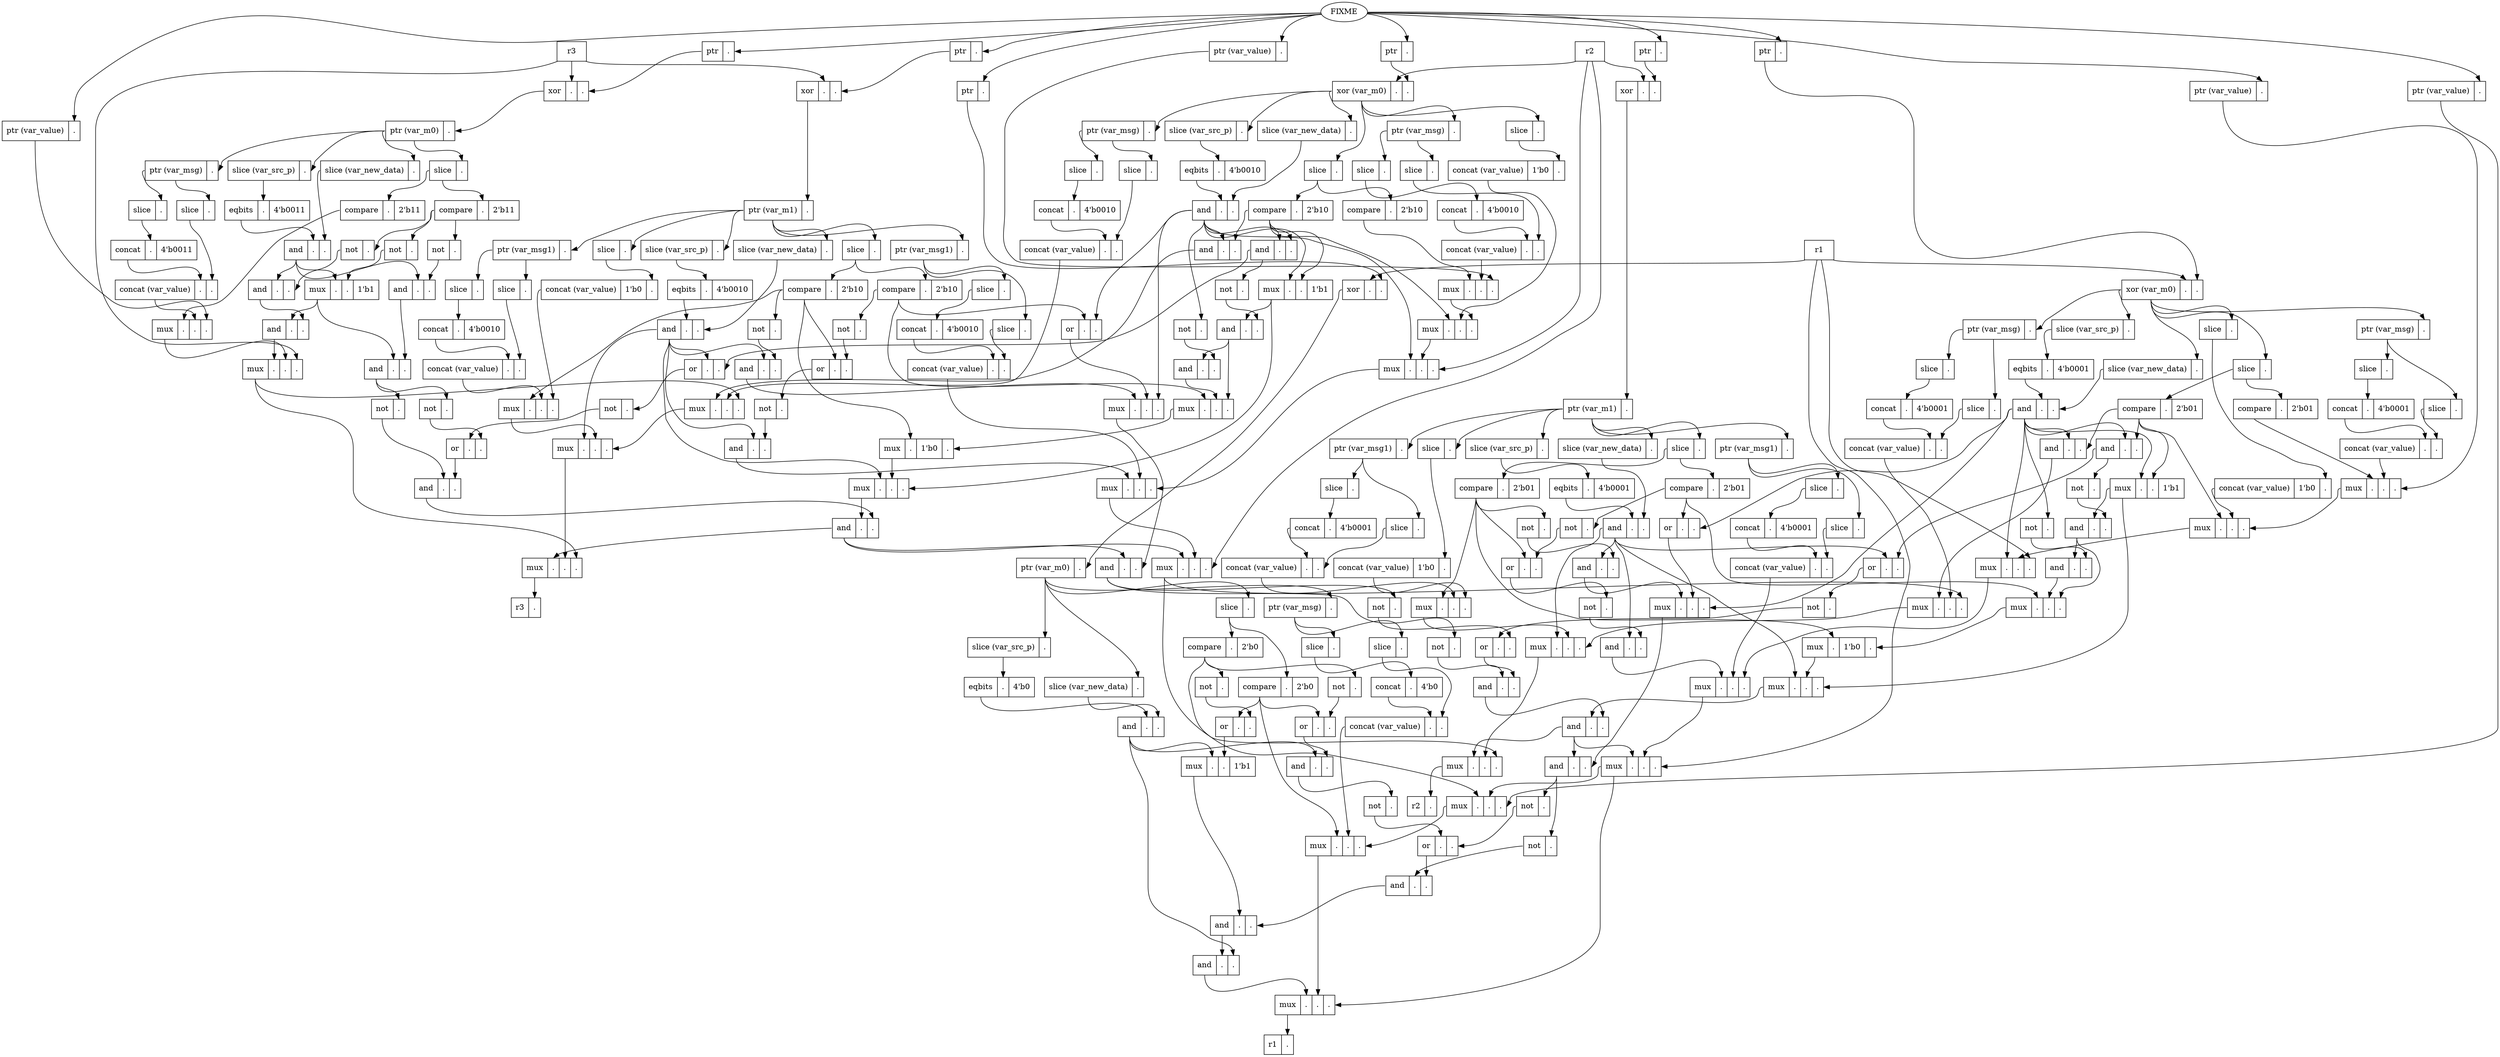 digraph NoC {
N1 [label="<hd> r1", shape="record"]
N1:hd -> N310:f0
FIXME:out -> N309:f0
N309 [label="<hd> ptr|<f0> .", shape="record"]
N309:hd -> N310:f1
N310 [label="<hd> xor|<f0> .|<f1> .", shape="record"]
N310:hd -> N316:f0
N316 [label="<hd> ptr (var_m0)|<f0> .", shape="record"]
N316:hd -> N344:f0
N344 [label="<hd> slice (var_src_p)|<f0> .", shape="record"]
N344:hd -> N345:f0
N345 [label="<hd> eqbits|<f0> .|<f1> 4'b0", shape="record"]
N345:hd -> N347:f0
N316:hd -> N340:f0
N340 [label="<hd> slice (var_new_data)|<f0> .", shape="record"]
N340:hd -> N347:f1
N347 [label="<hd> and|<f0> .|<f1> .", shape="record"]
N347:hd -> N388:f0
N316:hd -> N318:f0
N318 [label="<hd> slice|<f0> .", shape="record"]
N318:hd -> N335:f0
N335 [label="<hd> compare|<f0> .|<f1> 2'b0", shape="record"]
N335:hd -> N383:f0
N318:hd -> N321:f0
N321 [label="<hd> compare|<f0> .|<f1> 2'b0", shape="record"]
N321:hd -> N381:f0
N381 [label="<hd> not|<f0> .", shape="record"]
N381:hd -> N383:f1
N383 [label="<hd> or|<f0> .|<f1> .", shape="record"]
N383:hd -> N388:f1
N388 [label="<hd> mux|<f0> .|<f1> .|<f2> 1'b1", shape="record"]
N388:hd -> N391:f0
N13 [label="<hd> r2", shape="record"]
N13:hd -> N14:f0
FIXME:out -> N12:f0
N12 [label="<hd> ptr|<f0> .", shape="record"]
N12:hd -> N14:f1
N14 [label="<hd> xor|<f0> .|<f1> .", shape="record"]
N14:hd -> N64:f0
N64 [label="<hd> ptr (var_m1)|<f0> .", shape="record"]
N64:hd -> N94:f0
N94 [label="<hd> slice (var_src_p)|<f0> .", shape="record"]
N94:hd -> N95:f0
N95 [label="<hd> eqbits|<f0> .|<f1> 4'b0001", shape="record"]
N95:hd -> N97:f0
N64:hd -> N90:f0
N90 [label="<hd> slice (var_new_data)|<f0> .", shape="record"]
N90:hd -> N97:f1
N97 [label="<hd> and|<f0> .|<f1> .", shape="record"]
N97:hd -> N301:f0
N64:hd -> N77:f0
N77 [label="<hd> slice|<f0> .", shape="record"]
N77:hd -> N85:f0
N85 [label="<hd> compare|<f0> .|<f1> 2'b01", shape="record"]
N85:hd -> N297:f0
N77:hd -> N80:f0
N80 [label="<hd> compare|<f0> .|<f1> 2'b01", shape="record"]
N80:hd -> N293:f0
N1:hd -> N21:f0
FIXME:out -> N19:f0
N19 [label="<hd> ptr|<f0> .", shape="record"]
N19:hd -> N21:f1
N21 [label="<hd> xor (var_m0)|<f0> .|<f1> .", shape="record"]
N21:hd -> N56:f0
N56 [label="<hd> slice (var_src_p)|<f0> .", shape="record"]
N56:hd -> N57:f0
N57 [label="<hd> eqbits|<f0> .|<f1> 4'b0001", shape="record"]
N57:hd -> N59:f0
N21:hd -> N52:f0
N52 [label="<hd> slice (var_new_data)|<f0> .", shape="record"]
N52:hd -> N59:f1
N59 [label="<hd> and|<f0> .|<f1> .", shape="record"]
N59:hd -> N278:f0
N21:hd -> N33:f0
N33 [label="<hd> slice|<f0> .", shape="record"]
N33:hd -> N47:f0
N47 [label="<hd> compare|<f0> .|<f1> 2'b01", shape="record"]
N47:hd -> N278:f1
N278 [label="<hd> mux|<f0> .|<f1> .|<f2> 1'b1", shape="record"]
N278:hd -> N284:f0
N59:hd -> N260:f0
N47:hd -> N260:f1
N260 [label="<hd> and|<f0> .|<f1> .", shape="record"]
N260:hd -> N282:f0
N282 [label="<hd> not|<f0> .", shape="record"]
N282:hd -> N284:f1
N284 [label="<hd> and|<f0> .|<f1> .", shape="record"]
N284:hd -> N291:f0
N59:hd -> N289:f0
N289 [label="<hd> not|<f0> .", shape="record"]
N289:hd -> N291:f1
N291 [label="<hd> and|<f0> .|<f1> .", shape="record"]
N291:hd -> N293:f1
N284:hd -> N293:f2
N293 [label="<hd> mux|<f0> .|<f1> .|<f2> .", shape="record"]
N293:hd -> N297:f2
N297 [label="<hd> mux|<f0> .|<f1> 1'b0|<f2> .", shape="record"]
N297:hd -> N301:f1
N278:hd -> N301:f2
N301 [label="<hd> mux|<f0> .|<f1> .|<f2> .", shape="record"]
N301:hd -> N305:f0
N121 [label="<hd> r3", shape="record"]
N121:hd -> N122:f0
FIXME:out -> N120:f0
N120 [label="<hd> ptr|<f0> .", shape="record"]
N120:hd -> N122:f1
N122 [label="<hd> xor|<f0> .|<f1> .", shape="record"]
N122:hd -> N125:f0
N125 [label="<hd> ptr (var_m1)|<f0> .", shape="record"]
N125:hd -> N146:f0
N146 [label="<hd> slice (var_src_p)|<f0> .", shape="record"]
N146:hd -> N147:f0
N147 [label="<hd> eqbits|<f0> .|<f1> 4'b0010", shape="record"]
N147:hd -> N149:f0
N125:hd -> N140:f0
N140 [label="<hd> slice (var_new_data)|<f0> .", shape="record"]
N140:hd -> N149:f1
N149 [label="<hd> and|<f0> .|<f1> .", shape="record"]
N149:hd -> N246:f0
N125:hd -> N127:f0
N127 [label="<hd> slice|<f0> .", shape="record"]
N127:hd -> N136:f0
N136 [label="<hd> compare|<f0> .|<f1> 2'b10", shape="record"]
N136:hd -> N243:f0
N127:hd -> N130:f0
N130 [label="<hd> compare|<f0> .|<f1> 2'b10", shape="record"]
N130:hd -> N239:f0
N13:hd -> N104:f0
FIXME:out -> N102:f0
N102 [label="<hd> ptr|<f0> .", shape="record"]
N102:hd -> N104:f1
N104 [label="<hd> xor (var_m0)|<f0> .|<f1> .", shape="record"]
N104:hd -> N112:f0
N112 [label="<hd> slice (var_src_p)|<f0> .", shape="record"]
N112:hd -> N113:f0
N113 [label="<hd> eqbits|<f0> .|<f1> 4'b0010", shape="record"]
N113:hd -> N115:f0
N104:hd -> N107:f0
N107 [label="<hd> slice (var_new_data)|<f0> .", shape="record"]
N107:hd -> N115:f1
N115 [label="<hd> and|<f0> .|<f1> .", shape="record"]
N115:hd -> N225:f0
N104:hd -> N201:f0
N201 [label="<hd> slice|<f0> .", shape="record"]
N201:hd -> N204:f0
N204 [label="<hd> compare|<f0> .|<f1> 2'b10", shape="record"]
N204:hd -> N225:f1
N225 [label="<hd> mux|<f0> .|<f1> .|<f2> 1'b1", shape="record"]
N225:hd -> N231:f0
N115:hd -> N207:f0
N204:hd -> N207:f1
N207 [label="<hd> and|<f0> .|<f1> .", shape="record"]
N207:hd -> N229:f0
N229 [label="<hd> not|<f0> .", shape="record"]
N229:hd -> N231:f1
N231 [label="<hd> and|<f0> .|<f1> .", shape="record"]
N231:hd -> N237:f0
N115:hd -> N235:f0
N235 [label="<hd> not|<f0> .", shape="record"]
N235:hd -> N237:f1
N237 [label="<hd> and|<f0> .|<f1> .", shape="record"]
N237:hd -> N239:f1
N231:hd -> N239:f2
N239 [label="<hd> mux|<f0> .|<f1> .|<f2> .", shape="record"]
N239:hd -> N243:f2
N243 [label="<hd> mux|<f0> .|<f1> 1'b0|<f2> .", shape="record"]
N243:hd -> N246:f1
N225:hd -> N246:f2
N246 [label="<hd> mux|<f0> .|<f1> .|<f2> .", shape="record"]
N246:hd -> N251:f0
N121:hd -> N158:f0
FIXME:out -> N157:f0
N157 [label="<hd> ptr|<f0> .", shape="record"]
N157:hd -> N158:f1
N158 [label="<hd> xor|<f0> .|<f1> .", shape="record"]
N158:hd -> N159:f0
N159 [label="<hd> ptr (var_m0)|<f0> .", shape="record"]
N159:hd -> N174:f0
N174 [label="<hd> slice (var_src_p)|<f0> .", shape="record"]
N174:hd -> N175:f0
N175 [label="<hd> eqbits|<f0> .|<f1> 4'b0011", shape="record"]
N175:hd -> N177:f0
N159:hd -> N169:f0
N169 [label="<hd> slice (var_new_data)|<f0> .", shape="record"]
N169:hd -> N177:f1
N177 [label="<hd> and|<f0> .|<f1> .", shape="record"]
N177:hd -> N191:f0
N159:hd -> N161:f0
N161 [label="<hd> slice|<f0> .", shape="record"]
N161:hd -> N164:f0
N164 [label="<hd> compare|<f0> .|<f1> 2'b11", shape="record"]
N164:hd -> N184:f0
N184 [label="<hd> not|<f0> .", shape="record"]
N184:hd -> N191:f1
N191 [label="<hd> mux|<f0> .|<f1> .|<f2> 1'b1", shape="record"]
N191:hd -> N193:f0
N177:hd -> N180:f0
N164:hd -> N166:f0
N166 [label="<hd> not|<f0> .", shape="record"]
N166:hd -> N180:f1
N180 [label="<hd> and|<f0> .|<f1> .", shape="record"]
N180:hd -> N193:f1
N193 [label="<hd> and|<f0> .|<f1> .", shape="record"]
N193:hd -> N217:f0
N217 [label="<hd> not|<f0> .", shape="record"]
N217:hd -> N220:f0
N149:hd -> N209:f0
N207:hd -> N209:f1
N209 [label="<hd> or|<f0> .|<f1> .", shape="record"]
N209:hd -> N211:f0
N211 [label="<hd> not|<f0> .", shape="record"]
N211:hd -> N213:f0
N193:hd -> N197:f0
N197 [label="<hd> not|<f0> .", shape="record"]
N197:hd -> N213:f1
N213 [label="<hd> or|<f0> .|<f1> .", shape="record"]
N213:hd -> N220:f1
N220 [label="<hd> and|<f0> .|<f1> .", shape="record"]
N220:hd -> N251:f1
N251 [label="<hd> and|<f0> .|<f1> .", shape="record"]
N251:hd -> N253:f0
N149:hd -> N150:f0
N136:hd -> N137:f0
N137 [label="<hd> not|<f0> .", shape="record"]
N137:hd -> N150:f1
N150 [label="<hd> and|<f0> .|<f1> .", shape="record"]
N150:hd -> N153:f0
N130:hd -> N132:f0
N115:hd -> N132:f1
N132 [label="<hd> or|<f0> .|<f1> .", shape="record"]
N132:hd -> N153:f1
N115:hd -> N153:f2
N153 [label="<hd> mux|<f0> .|<f1> .|<f2> .", shape="record"]
N153:hd -> N253:f1
N253 [label="<hd> and|<f0> .|<f1> .", shape="record"]
N253:hd -> N270:f0
N270 [label="<hd> not|<f0> .", shape="record"]
N270:hd -> N273:f0
N97:hd -> N262:f0
N260:hd -> N262:f1
N262 [label="<hd> or|<f0> .|<f1> .", shape="record"]
N262:hd -> N264:f0
N264 [label="<hd> not|<f0> .", shape="record"]
N264:hd -> N266:f0
N253:hd -> N257:f0
N257 [label="<hd> not|<f0> .", shape="record"]
N257:hd -> N266:f1
N266 [label="<hd> or|<f0> .|<f1> .", shape="record"]
N266:hd -> N273:f1
N273 [label="<hd> and|<f0> .|<f1> .", shape="record"]
N273:hd -> N305:f1
N305 [label="<hd> and|<f0> .|<f1> .", shape="record"]
N305:hd -> N356:f0
N97:hd -> N351:f0
N85:hd -> N350:f0
N350 [label="<hd> not|<f0> .", shape="record"]
N350:hd -> N351:f1
N351 [label="<hd> and|<f0> .|<f1> .", shape="record"]
N351:hd -> N354:f0
N80:hd -> N349:f0
N59:hd -> N349:f1
N349 [label="<hd> or|<f0> .|<f1> .", shape="record"]
N349:hd -> N354:f1
N59:hd -> N354:f2
N354 [label="<hd> mux|<f0> .|<f1> .|<f2> .", shape="record"]
N354:hd -> N356:f1
N356 [label="<hd> and|<f0> .|<f1> .", shape="record"]
N356:hd -> N374:f0
N374 [label="<hd> not|<f0> .", shape="record"]
N374:hd -> N377:f0
N347:hd -> N366:f0
N335:hd -> N364:f0
N321:hd -> N362:f0
N362 [label="<hd> not|<f0> .", shape="record"]
N362:hd -> N364:f1
N364 [label="<hd> or|<f0> .|<f1> .", shape="record"]
N364:hd -> N366:f1
N366 [label="<hd> and|<f0> .|<f1> .", shape="record"]
N366:hd -> N368:f0
N368 [label="<hd> not|<f0> .", shape="record"]
N368:hd -> N370:f0
N356:hd -> N360:f0
N360 [label="<hd> not|<f0> .", shape="record"]
N360:hd -> N370:f1
N370 [label="<hd> or|<f0> .|<f1> .", shape="record"]
N370:hd -> N377:f1
N377 [label="<hd> and|<f0> .|<f1> .", shape="record"]
N377:hd -> N391:f1
N391 [label="<hd> and|<f0> .|<f1> .", shape="record"]
N391:hd -> N392:f0
N347:hd -> N392:f1
N392 [label="<hd> and|<f0> .|<f1> .", shape="record"]
N392:hd -> N395:f0
N335:hd -> N337:f0
N316:hd -> N324:f0
N324 [label="<hd> ptr (var_msg)|<f0> .", shape="record"]
N324:hd -> N328:f0
N328 [label="<hd> slice|<f0> .", shape="record"]
N328:hd -> N329:f0
N329 [label="<hd> concat|<f0> .|<f1> 4'b0", shape="record"]
N329:hd -> N331:f0
N324:hd -> N325:f0
N325 [label="<hd> slice|<f0> .", shape="record"]
N325:hd -> N331:f1
N331 [label="<hd> concat (var_value)|<f0> .|<f1> .", shape="record"]
N331:hd -> N337:f1
N321:hd -> N323:f0
N305:hd -> N307:f0
N97:hd -> N98:f0
N85:hd -> N86:f0
N80:hd -> N81:f0
N81 [label="<hd> not|<f0> .", shape="record"]
N81:hd -> N86:f1
N86 [label="<hd> or|<f0> .|<f1> .", shape="record"]
N86:hd -> N87:f0
N87 [label="<hd> not|<f0> .", shape="record"]
N87:hd -> N98:f1
N98 [label="<hd> and|<f0> .|<f1> .", shape="record"]
N98:hd -> N100:f0
N64:hd -> N65:f0
N65 [label="<hd> ptr (var_msg1)|<f0> .", shape="record"]
N65:hd -> N70:f0
N70 [label="<hd> slice|<f0> .", shape="record"]
N70:hd -> N71:f0
N71 [label="<hd> concat|<f0> .|<f1> 4'b0001", shape="record"]
N71:hd -> N73:f0
N65:hd -> N66:f0
N66 [label="<hd> slice|<f0> .", shape="record"]
N66:hd -> N73:f1
N73 [label="<hd> concat (var_value)|<f0> .|<f1> .", shape="record"]
N73:hd -> N100:f1
N59:hd -> N61:f0
N47:hd -> N49:f0
N21:hd -> N40:f0
N40 [label="<hd> slice|<f0> .", shape="record"]
N40:hd -> N43:f1
N43 [label="<hd> concat (var_value)|<f0> 1'b0|<f1> .", shape="record"]
N43:hd -> N49:f1
N33:hd -> N36:f0
N36 [label="<hd> compare|<f0> .|<f1> 2'b01", shape="record"]
N36:hd -> N38:f0
N21:hd -> N22:f0
N22 [label="<hd> ptr (var_msg)|<f0> .", shape="record"]
N22:hd -> N26:f0
N26 [label="<hd> slice|<f0> .", shape="record"]
N26:hd -> N27:f0
N27 [label="<hd> concat|<f0> .|<f1> 4'b0001", shape="record"]
N27:hd -> N29:f0
N22:hd -> N23:f0
N23 [label="<hd> slice|<f0> .", shape="record"]
N23:hd -> N29:f1
N29 [label="<hd> concat (var_value)|<f0> .|<f1> .", shape="record"]
N29:hd -> N38:f1
FIXME:out -> N17:f0
N17 [label="<hd> ptr (var_value)|<f0> .", shape="record"]
N17:hd -> N38:f2
N38 [label="<hd> mux|<f0> .|<f1> .|<f2> .", shape="record"]
N38:hd -> N49:f2
N49 [label="<hd> mux|<f0> .|<f1> .|<f2> .", shape="record"]
N49:hd -> N61:f1
N1:hd -> N61:f2
N61 [label="<hd> mux|<f0> .|<f1> .|<f2> .", shape="record"]
N61:hd -> N100:f2
N100 [label="<hd> mux|<f0> .|<f1> .|<f2> .", shape="record"]
N100:hd -> N307:f1
N1:hd -> N307:f2
N307 [label="<hd> mux|<f0> .|<f1> .|<f2> .", shape="record"]
N307:hd -> N323:f1
FIXME:out -> N313:f0
N313 [label="<hd> ptr (var_value)|<f0> .", shape="record"]
N313:hd -> N323:f2
N323 [label="<hd> mux|<f0> .|<f1> .|<f2> .", shape="record"]
N323:hd -> N337:f2
N337 [label="<hd> mux|<f0> .|<f1> .|<f2> .", shape="record"]
N337:hd -> N395:f1
N307:hd -> N395:f2
N395 [label="<hd> mux|<f0> .|<f1> .|<f2> .", shape="record"]
N395:hd -> r1:f0
r1 [label="<hd> r1|<f0> .", shape="record"]
N305:hd -> N472:f0
N97:hd -> N466:f0
N85:hd -> N464:f0
N64:hd -> N456:f0
N456 [label="<hd> ptr (var_msg1)|<f0> .", shape="record"]
N456:hd -> N459:f0
N459 [label="<hd> slice|<f0> .", shape="record"]
N459:hd -> N460:f0
N460 [label="<hd> concat|<f0> .|<f1> 4'b0001", shape="record"]
N460:hd -> N462:f0
N456:hd -> N457:f0
N457 [label="<hd> slice|<f0> .", shape="record"]
N457:hd -> N462:f1
N462 [label="<hd> concat (var_value)|<f0> .|<f1> .", shape="record"]
N462:hd -> N464:f1
N64:hd -> N451:f0
N451 [label="<hd> slice|<f0> .", shape="record"]
N451:hd -> N455:f1
N455 [label="<hd> concat (var_value)|<f0> 1'b0|<f1> .", shape="record"]
N455:hd -> N464:f2
N464 [label="<hd> mux|<f0> .|<f1> .|<f2> .", shape="record"]
N464:hd -> N466:f1
N59:hd -> N447:f0
N47:hd -> N447:f1
N447 [label="<hd> and|<f0> .|<f1> .", shape="record"]
N447:hd -> N449:f0
N21:hd -> N440:f0
N440 [label="<hd> ptr (var_msg)|<f0> .", shape="record"]
N440:hd -> N443:f0
N443 [label="<hd> slice|<f0> .", shape="record"]
N443:hd -> N444:f0
N444 [label="<hd> concat|<f0> .|<f1> 4'b0001", shape="record"]
N444:hd -> N446:f0
N440:hd -> N441:f0
N441 [label="<hd> slice|<f0> .", shape="record"]
N441:hd -> N446:f1
N446 [label="<hd> concat (var_value)|<f0> .|<f1> .", shape="record"]
N446:hd -> N449:f1
N251:hd -> N439:f0
N149:hd -> N435:f0
N136:hd -> N433:f0
N130:hd -> N432:f0
N432 [label="<hd> not|<f0> .", shape="record"]
N432:hd -> N433:f1
N433 [label="<hd> or|<f0> .|<f1> .", shape="record"]
N433:hd -> N434:f0
N434 [label="<hd> not|<f0> .", shape="record"]
N434:hd -> N435:f1
N435 [label="<hd> and|<f0> .|<f1> .", shape="record"]
N435:hd -> N437:f0
N125:hd -> N425:f0
N425 [label="<hd> ptr (var_msg1)|<f0> .", shape="record"]
N425:hd -> N428:f0
N428 [label="<hd> slice|<f0> .", shape="record"]
N428:hd -> N429:f0
N429 [label="<hd> concat|<f0> .|<f1> 4'b0010", shape="record"]
N429:hd -> N431:f0
N425:hd -> N426:f0
N426 [label="<hd> slice|<f0> .", shape="record"]
N426:hd -> N431:f1
N431 [label="<hd> concat (var_value)|<f0> .|<f1> .", shape="record"]
N431:hd -> N437:f1
N115:hd -> N424:f0
N204:hd -> N422:f0
N104:hd -> N417:f0
N417 [label="<hd> slice|<f0> .", shape="record"]
N417:hd -> N420:f1
N420 [label="<hd> concat (var_value)|<f0> 1'b0|<f1> .", shape="record"]
N420:hd -> N422:f1
N201:hd -> N413:f0
N413 [label="<hd> compare|<f0> .|<f1> 2'b10", shape="record"]
N413:hd -> N415:f0
N104:hd -> N403:f0
N403 [label="<hd> ptr (var_msg)|<f0> .", shape="record"]
N403:hd -> N406:f0
N406 [label="<hd> slice|<f0> .", shape="record"]
N406:hd -> N407:f0
N407 [label="<hd> concat|<f0> .|<f1> 4'b0010", shape="record"]
N407:hd -> N409:f0
N403:hd -> N404:f0
N404 [label="<hd> slice|<f0> .", shape="record"]
N404:hd -> N409:f1
N409 [label="<hd> concat (var_value)|<f0> .|<f1> .", shape="record"]
N409:hd -> N415:f1
FIXME:out -> N402:f0
N402 [label="<hd> ptr (var_value)|<f0> .", shape="record"]
N402:hd -> N415:f2
N415 [label="<hd> mux|<f0> .|<f1> .|<f2> .", shape="record"]
N415:hd -> N422:f2
N422 [label="<hd> mux|<f0> .|<f1> .|<f2> .", shape="record"]
N422:hd -> N424:f1
N13:hd -> N424:f2
N424 [label="<hd> mux|<f0> .|<f1> .|<f2> .", shape="record"]
N424:hd -> N437:f2
N437 [label="<hd> mux|<f0> .|<f1> .|<f2> .", shape="record"]
N437:hd -> N439:f1
N13:hd -> N439:f2
N439 [label="<hd> mux|<f0> .|<f1> .|<f2> .", shape="record"]
N439:hd -> N449:f2
N449 [label="<hd> mux|<f0> .|<f1> .|<f2> .", shape="record"]
N449:hd -> N466:f2
N466 [label="<hd> mux|<f0> .|<f1> .|<f2> .", shape="record"]
N466:hd -> N472:f1
N439:hd -> N472:f2
N472 [label="<hd> mux|<f0> .|<f1> .|<f2> .", shape="record"]
N472:hd -> r2:f0
r2 [label="<hd> r2|<f0> .", shape="record"]
N251:hd -> N532:f0
N149:hd -> N521:f0
N136:hd -> N519:f0
N125:hd -> N511:f0
N511 [label="<hd> ptr (var_msg1)|<f0> .", shape="record"]
N511:hd -> N514:f0
N514 [label="<hd> slice|<f0> .", shape="record"]
N514:hd -> N515:f0
N515 [label="<hd> concat|<f0> .|<f1> 4'b0010", shape="record"]
N515:hd -> N517:f0
N511:hd -> N512:f0
N512 [label="<hd> slice|<f0> .", shape="record"]
N512:hd -> N517:f1
N517 [label="<hd> concat (var_value)|<f0> .|<f1> .", shape="record"]
N517:hd -> N519:f1
N125:hd -> N506:f0
N506 [label="<hd> slice|<f0> .", shape="record"]
N506:hd -> N510:f1
N510 [label="<hd> concat (var_value)|<f0> 1'b0|<f1> .", shape="record"]
N510:hd -> N519:f2
N519 [label="<hd> mux|<f0> .|<f1> .|<f2> .", shape="record"]
N519:hd -> N521:f1
N115:hd -> N502:f0
N204:hd -> N502:f1
N502 [label="<hd> and|<f0> .|<f1> .", shape="record"]
N502:hd -> N504:f0
N104:hd -> N495:f0
N495 [label="<hd> ptr (var_msg)|<f0> .", shape="record"]
N495:hd -> N498:f0
N498 [label="<hd> slice|<f0> .", shape="record"]
N498:hd -> N499:f0
N499 [label="<hd> concat|<f0> .|<f1> 4'b0010", shape="record"]
N499:hd -> N501:f0
N495:hd -> N496:f0
N496 [label="<hd> slice|<f0> .", shape="record"]
N496:hd -> N501:f1
N501 [label="<hd> concat (var_value)|<f0> .|<f1> .", shape="record"]
N501:hd -> N504:f1
N191:hd -> N492:f0
N177:hd -> N491:f0
N164:hd -> N490:f0
N490 [label="<hd> not|<f0> .", shape="record"]
N490:hd -> N491:f1
N491 [label="<hd> and|<f0> .|<f1> .", shape="record"]
N491:hd -> N492:f1
N492 [label="<hd> and|<f0> .|<f1> .", shape="record"]
N492:hd -> N494:f0
N161:hd -> N487:f0
N487 [label="<hd> compare|<f0> .|<f1> 2'b11", shape="record"]
N487:hd -> N489:f0
N159:hd -> N477:f0
N477 [label="<hd> ptr (var_msg)|<f0> .", shape="record"]
N477:hd -> N480:f0
N480 [label="<hd> slice|<f0> .", shape="record"]
N480:hd -> N481:f0
N481 [label="<hd> concat|<f0> .|<f1> 4'b0011", shape="record"]
N481:hd -> N483:f0
N477:hd -> N478:f0
N478 [label="<hd> slice|<f0> .", shape="record"]
N478:hd -> N483:f1
N483 [label="<hd> concat (var_value)|<f0> .|<f1> .", shape="record"]
N483:hd -> N489:f1
FIXME:out -> N476:f0
N476 [label="<hd> ptr (var_value)|<f0> .", shape="record"]
N476:hd -> N489:f2
N489 [label="<hd> mux|<f0> .|<f1> .|<f2> .", shape="record"]
N489:hd -> N494:f1
N121:hd -> N494:f2
N494 [label="<hd> mux|<f0> .|<f1> .|<f2> .", shape="record"]
N494:hd -> N504:f2
N504 [label="<hd> mux|<f0> .|<f1> .|<f2> .", shape="record"]
N504:hd -> N521:f2
N521 [label="<hd> mux|<f0> .|<f1> .|<f2> .", shape="record"]
N521:hd -> N532:f1
N494:hd -> N532:f2
N532 [label="<hd> mux|<f0> .|<f1> .|<f2> .", shape="record"]
N532:hd -> r3:f0
r3 [label="<hd> r3|<f0> .", shape="record"]
}
